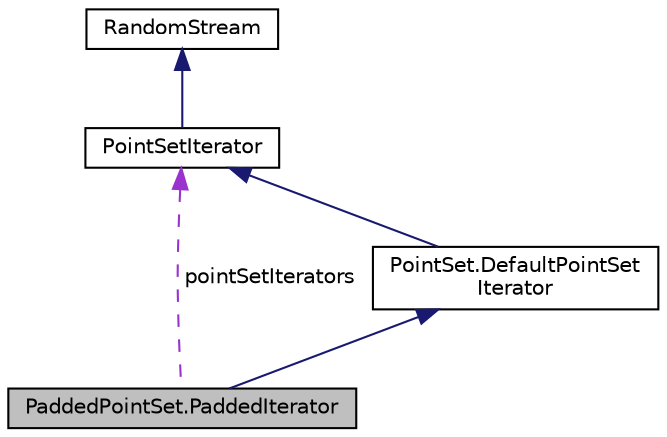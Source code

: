 digraph "PaddedPointSet.PaddedIterator"
{
 // INTERACTIVE_SVG=YES
  bgcolor="transparent";
  edge [fontname="Helvetica",fontsize="10",labelfontname="Helvetica",labelfontsize="10"];
  node [fontname="Helvetica",fontsize="10",shape=record];
  Node4 [label="PaddedPointSet.PaddedIterator",height=0.2,width=0.4,color="black", fillcolor="grey75", style="filled", fontcolor="black"];
  Node5 -> Node4 [dir="back",color="midnightblue",fontsize="10",style="solid",fontname="Helvetica"];
  Node5 [label="PointSet.DefaultPointSet\lIterator",height=0.2,width=0.4,color="black",URL="$db/d38/classumontreal_1_1ssj_1_1hups_1_1PointSet_1_1DefaultPointSetIterator.html",tooltip="This class implements a default point set iterator. "];
  Node6 -> Node5 [dir="back",color="midnightblue",fontsize="10",style="solid",fontname="Helvetica"];
  Node6 [label="PointSetIterator",height=0.2,width=0.4,color="black",URL="$d7/d29/interfaceumontreal_1_1ssj_1_1hups_1_1PointSetIterator.html",tooltip="This is the interface for iterators that permit one to go through the points of a #PointSet and the s..."];
  Node7 -> Node6 [dir="back",color="midnightblue",fontsize="10",style="solid",fontname="Helvetica"];
  Node7 [label="RandomStream",height=0.2,width=0.4,color="black",URL="$d1/d7c/interfaceumontreal_1_1ssj_1_1rng_1_1RandomStream.html",tooltip="This interface defines the basic structures to handle multiple streams of uniform (pseudo)random numb..."];
  Node6 -> Node4 [dir="back",color="darkorchid3",fontsize="10",style="dashed",label=" pointSetIterators" ,fontname="Helvetica"];
}
